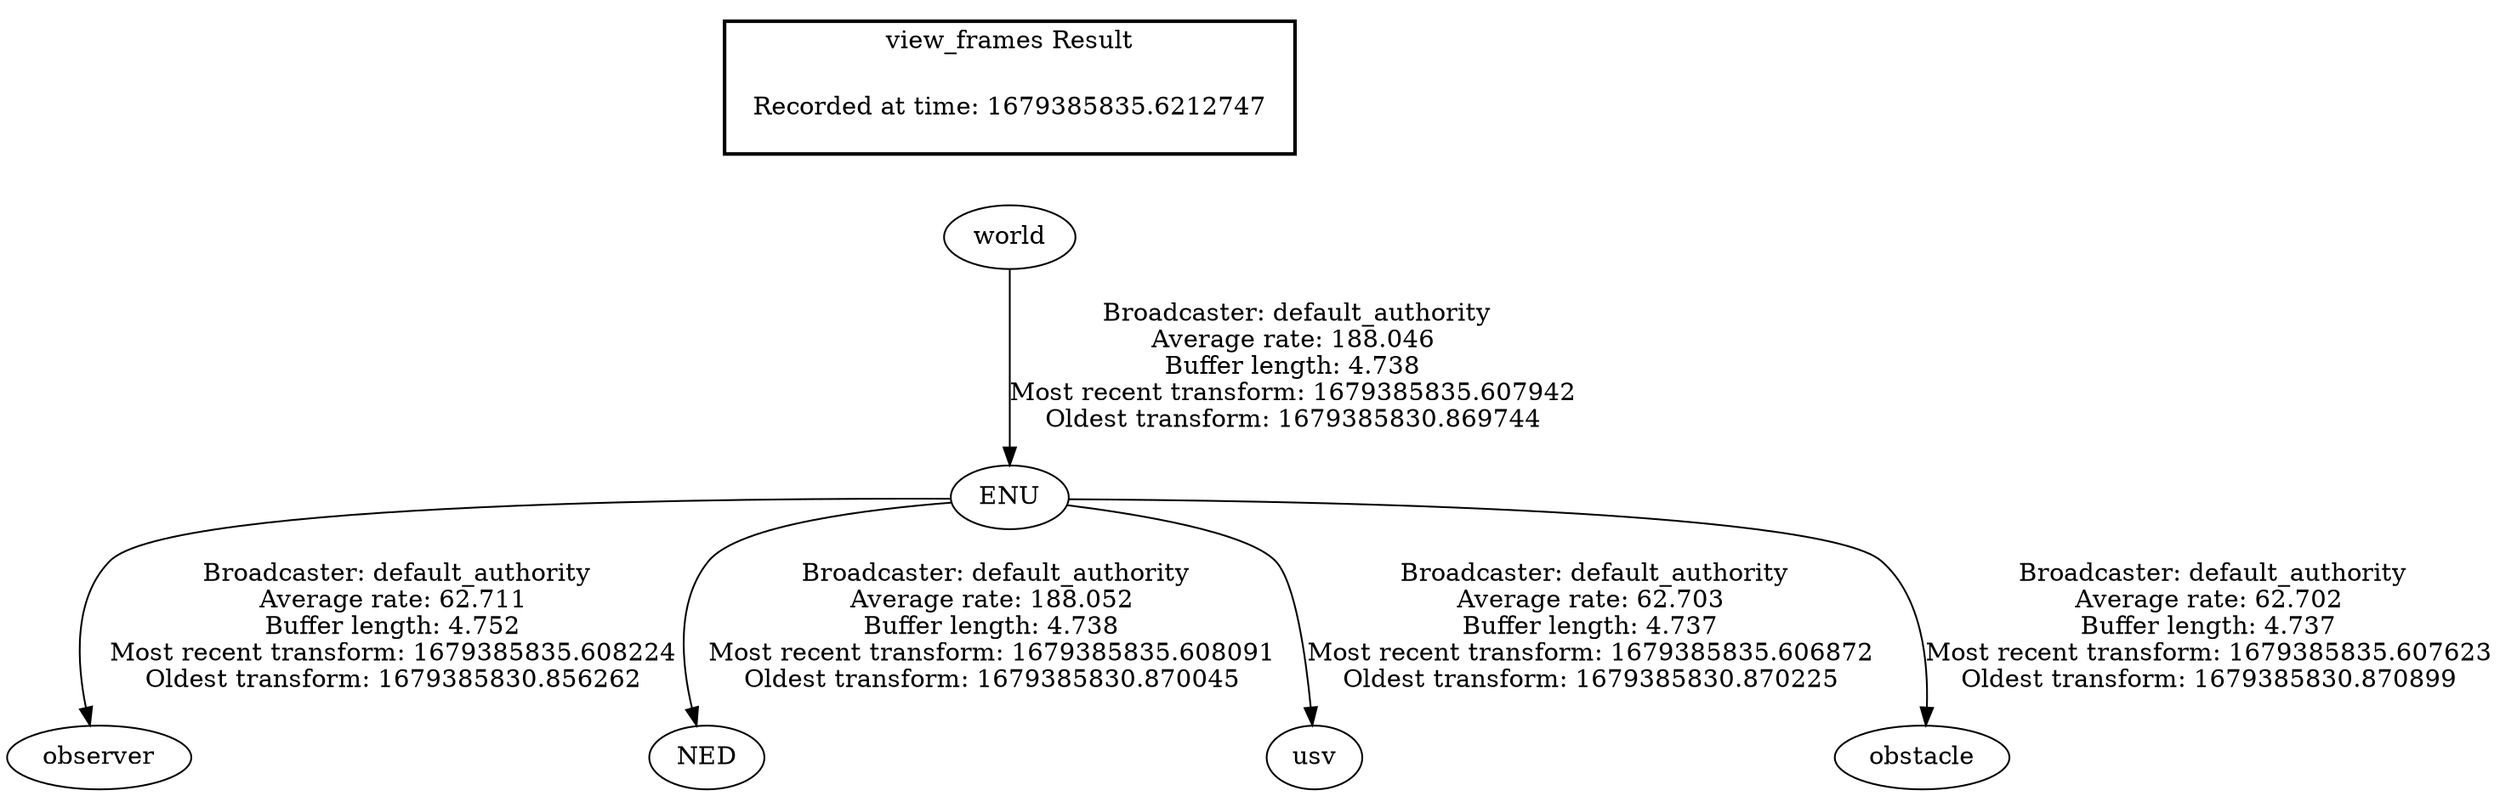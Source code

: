digraph G {
"ENU" -> "observer"[label=" Broadcaster: default_authority\nAverage rate: 62.711\nBuffer length: 4.752\nMost recent transform: 1679385835.608224\nOldest transform: 1679385830.856262\n"];
"world" -> "ENU"[label=" Broadcaster: default_authority\nAverage rate: 188.046\nBuffer length: 4.738\nMost recent transform: 1679385835.607942\nOldest transform: 1679385830.869744\n"];
"ENU" -> "NED"[label=" Broadcaster: default_authority\nAverage rate: 188.052\nBuffer length: 4.738\nMost recent transform: 1679385835.608091\nOldest transform: 1679385830.870045\n"];
"ENU" -> "usv"[label=" Broadcaster: default_authority\nAverage rate: 62.703\nBuffer length: 4.737\nMost recent transform: 1679385835.606872\nOldest transform: 1679385830.870225\n"];
"ENU" -> "obstacle"[label=" Broadcaster: default_authority\nAverage rate: 62.702\nBuffer length: 4.737\nMost recent transform: 1679385835.607623\nOldest transform: 1679385830.870899\n"];
edge [style=invis];
 subgraph cluster_legend { style=bold; color=black; label ="view_frames Result";
"Recorded at time: 1679385835.6212747"[ shape=plaintext ] ;
}->"world";
}